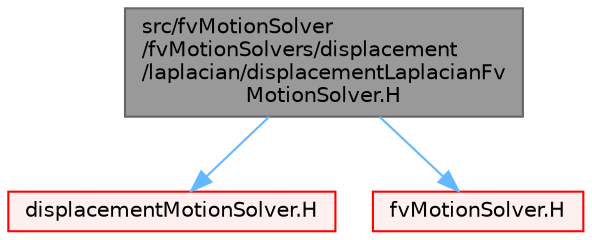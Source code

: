 digraph "src/fvMotionSolver/fvMotionSolvers/displacement/laplacian/displacementLaplacianFvMotionSolver.H"
{
 // LATEX_PDF_SIZE
  bgcolor="transparent";
  edge [fontname=Helvetica,fontsize=10,labelfontname=Helvetica,labelfontsize=10];
  node [fontname=Helvetica,fontsize=10,shape=box,height=0.2,width=0.4];
  Node1 [id="Node000001",label="src/fvMotionSolver\l/fvMotionSolvers/displacement\l/laplacian/displacementLaplacianFv\lMotionSolver.H",height=0.2,width=0.4,color="gray40", fillcolor="grey60", style="filled", fontcolor="black",tooltip=" "];
  Node1 -> Node2 [id="edge1_Node000001_Node000002",color="steelblue1",style="solid",tooltip=" "];
  Node2 [id="Node000002",label="displacementMotionSolver.H",height=0.2,width=0.4,color="red", fillcolor="#FFF0F0", style="filled",URL="$displacementMotionSolver_8H.html",tooltip=" "];
  Node1 -> Node391 [id="edge2_Node000001_Node000391",color="steelblue1",style="solid",tooltip=" "];
  Node391 [id="Node000391",label="fvMotionSolver.H",height=0.2,width=0.4,color="red", fillcolor="#FFF0F0", style="filled",URL="$fvMotionSolver_8H.html",tooltip=" "];
}
